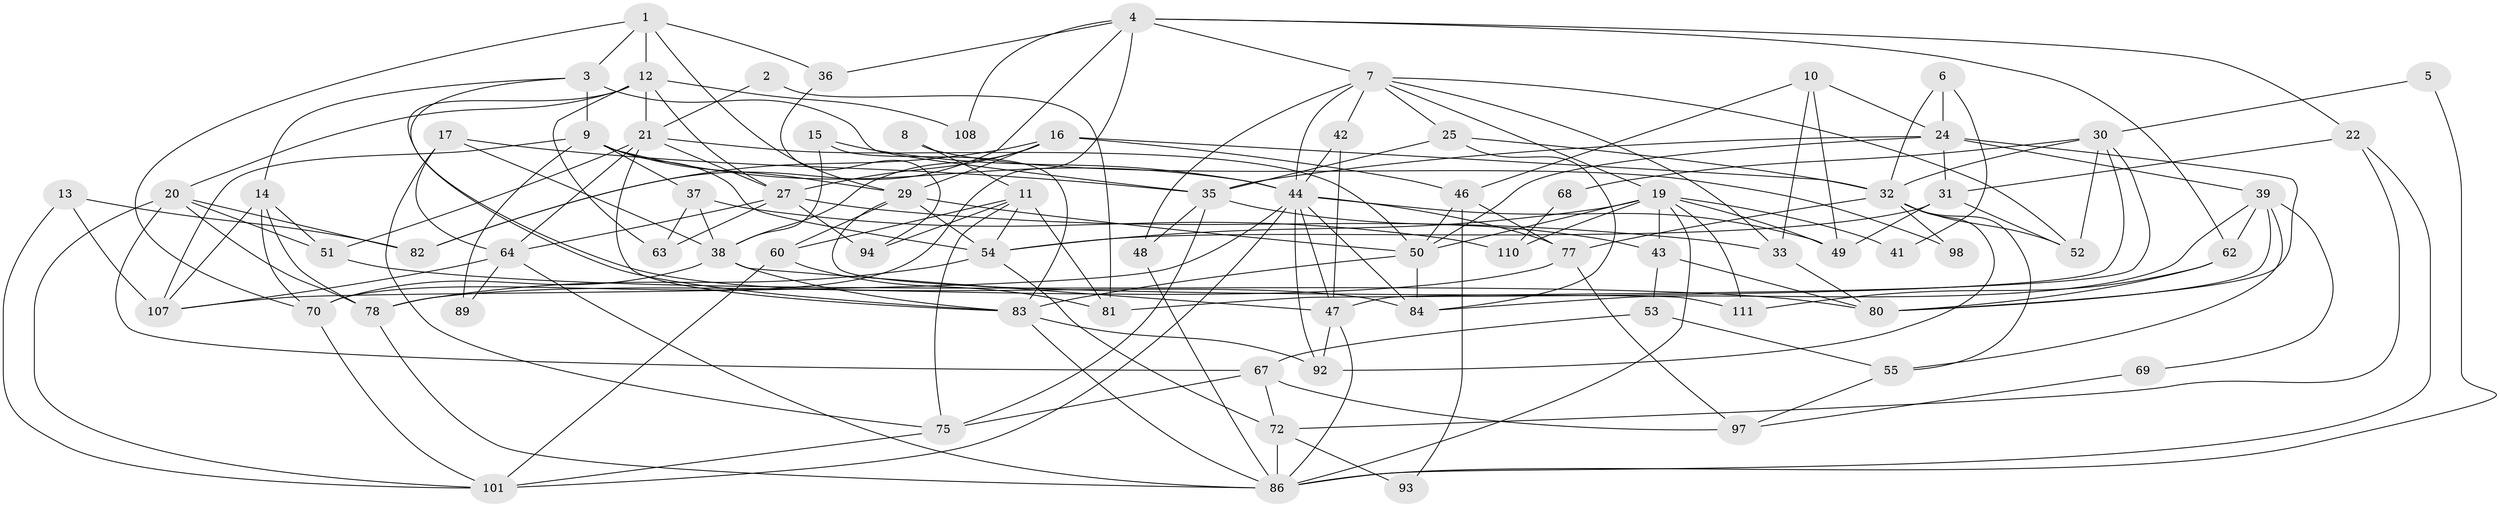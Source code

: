 // Generated by graph-tools (version 1.1) at 2025/52/02/27/25 19:52:07]
// undirected, 77 vertices, 185 edges
graph export_dot {
graph [start="1"]
  node [color=gray90,style=filled];
  1 [super="+23"];
  2;
  3 [super="+34"];
  4 [super="+74"];
  5;
  6;
  7 [super="+26"];
  8;
  9 [super="+18"];
  10;
  11 [super="+45"];
  12 [super="+56"];
  13 [super="+96"];
  14 [super="+79"];
  15;
  16 [super="+104"];
  17 [super="+28"];
  19 [super="+99"];
  20 [super="+90"];
  21 [super="+85"];
  22;
  24 [super="+106"];
  25 [super="+57"];
  27 [super="+61"];
  29 [super="+59"];
  30 [super="+105"];
  31;
  32 [super="+91"];
  33;
  35 [super="+102"];
  36;
  37;
  38 [super="+40"];
  39 [super="+103"];
  41;
  42;
  43;
  44 [super="+73"];
  46 [super="+76"];
  47 [super="+71"];
  48;
  49;
  50 [super="+65"];
  51 [super="+58"];
  52;
  53;
  54 [super="+66"];
  55;
  60 [super="+100"];
  62;
  63;
  64 [super="+88"];
  67;
  68;
  69;
  70;
  72 [super="+95"];
  75;
  77;
  78;
  80;
  81;
  82;
  83 [super="+109"];
  84;
  86 [super="+87"];
  89;
  92;
  93;
  94;
  97;
  98;
  101;
  107;
  108;
  110;
  111;
  1 -- 3;
  1 -- 29;
  1 -- 36;
  1 -- 70;
  1 -- 12;
  2 -- 81;
  2 -- 21;
  3 -- 35;
  3 -- 9;
  3 -- 84;
  3 -- 14;
  4 -- 82;
  4 -- 36;
  4 -- 70;
  4 -- 22;
  4 -- 108;
  4 -- 62;
  4 -- 7;
  5 -- 86;
  5 -- 30;
  6 -- 24;
  6 -- 41;
  6 -- 32;
  7 -- 48;
  7 -- 42;
  7 -- 19;
  7 -- 33;
  7 -- 52;
  7 -- 25;
  7 -- 44;
  8 -- 11;
  8 -- 98;
  9 -- 107;
  9 -- 44;
  9 -- 89;
  9 -- 54;
  9 -- 29;
  9 -- 37;
  10 -- 49;
  10 -- 24;
  10 -- 33;
  10 -- 46;
  11 -- 81;
  11 -- 54;
  11 -- 75;
  11 -- 94;
  11 -- 60;
  12 -- 27;
  12 -- 83;
  12 -- 63;
  12 -- 108;
  12 -- 21 [weight=2];
  12 -- 20;
  13 -- 82;
  13 -- 101;
  13 -- 107;
  14 -- 78;
  14 -- 107;
  14 -- 70;
  14 -- 51;
  15 -- 83;
  15 -- 44;
  15 -- 38;
  16 -- 27;
  16 -- 32;
  16 -- 82;
  16 -- 38;
  16 -- 29;
  16 -- 46;
  17 -- 35;
  17 -- 75;
  17 -- 64;
  17 -- 38;
  19 -- 43;
  19 -- 110;
  19 -- 54;
  19 -- 49;
  19 -- 41;
  19 -- 111;
  19 -- 86;
  19 -- 50;
  20 -- 67;
  20 -- 82;
  20 -- 101;
  20 -- 78;
  20 -- 51;
  21 -- 50;
  21 -- 51;
  21 -- 83;
  21 -- 64;
  21 -- 27;
  22 -- 31;
  22 -- 72;
  22 -- 86;
  24 -- 31;
  24 -- 50;
  24 -- 80;
  24 -- 39;
  24 -- 35;
  25 -- 84;
  25 -- 32;
  25 -- 35;
  27 -- 63;
  27 -- 64;
  27 -- 33;
  27 -- 94;
  29 -- 60 [weight=2];
  29 -- 50;
  29 -- 54;
  29 -- 111;
  30 -- 81;
  30 -- 32;
  30 -- 68;
  30 -- 52;
  30 -- 47;
  31 -- 49;
  31 -- 52;
  31 -- 54;
  32 -- 77;
  32 -- 92;
  32 -- 98 [weight=2];
  32 -- 52;
  32 -- 55;
  33 -- 80;
  35 -- 75;
  35 -- 43;
  35 -- 48;
  36 -- 94;
  37 -- 63;
  37 -- 110;
  37 -- 38;
  38 -- 70;
  38 -- 83;
  38 -- 47;
  39 -- 80;
  39 -- 62;
  39 -- 84;
  39 -- 69;
  39 -- 55;
  42 -- 44;
  42 -- 47;
  43 -- 80;
  43 -- 53;
  44 -- 49;
  44 -- 77;
  44 -- 107;
  44 -- 84;
  44 -- 101;
  44 -- 92;
  44 -- 47;
  46 -- 77;
  46 -- 93;
  46 -- 50;
  47 -- 86;
  47 -- 92;
  48 -- 86;
  50 -- 84;
  50 -- 83;
  51 -- 80;
  53 -- 55;
  53 -- 67;
  54 -- 78;
  54 -- 72;
  55 -- 97;
  60 -- 81;
  60 -- 101;
  62 -- 80;
  62 -- 111;
  64 -- 107;
  64 -- 89;
  64 -- 86;
  67 -- 75;
  67 -- 97;
  67 -- 72;
  68 -- 110;
  69 -- 97;
  70 -- 101;
  72 -- 86;
  72 -- 93;
  75 -- 101;
  77 -- 78;
  77 -- 97;
  78 -- 86;
  83 -- 92;
  83 -- 86;
}

